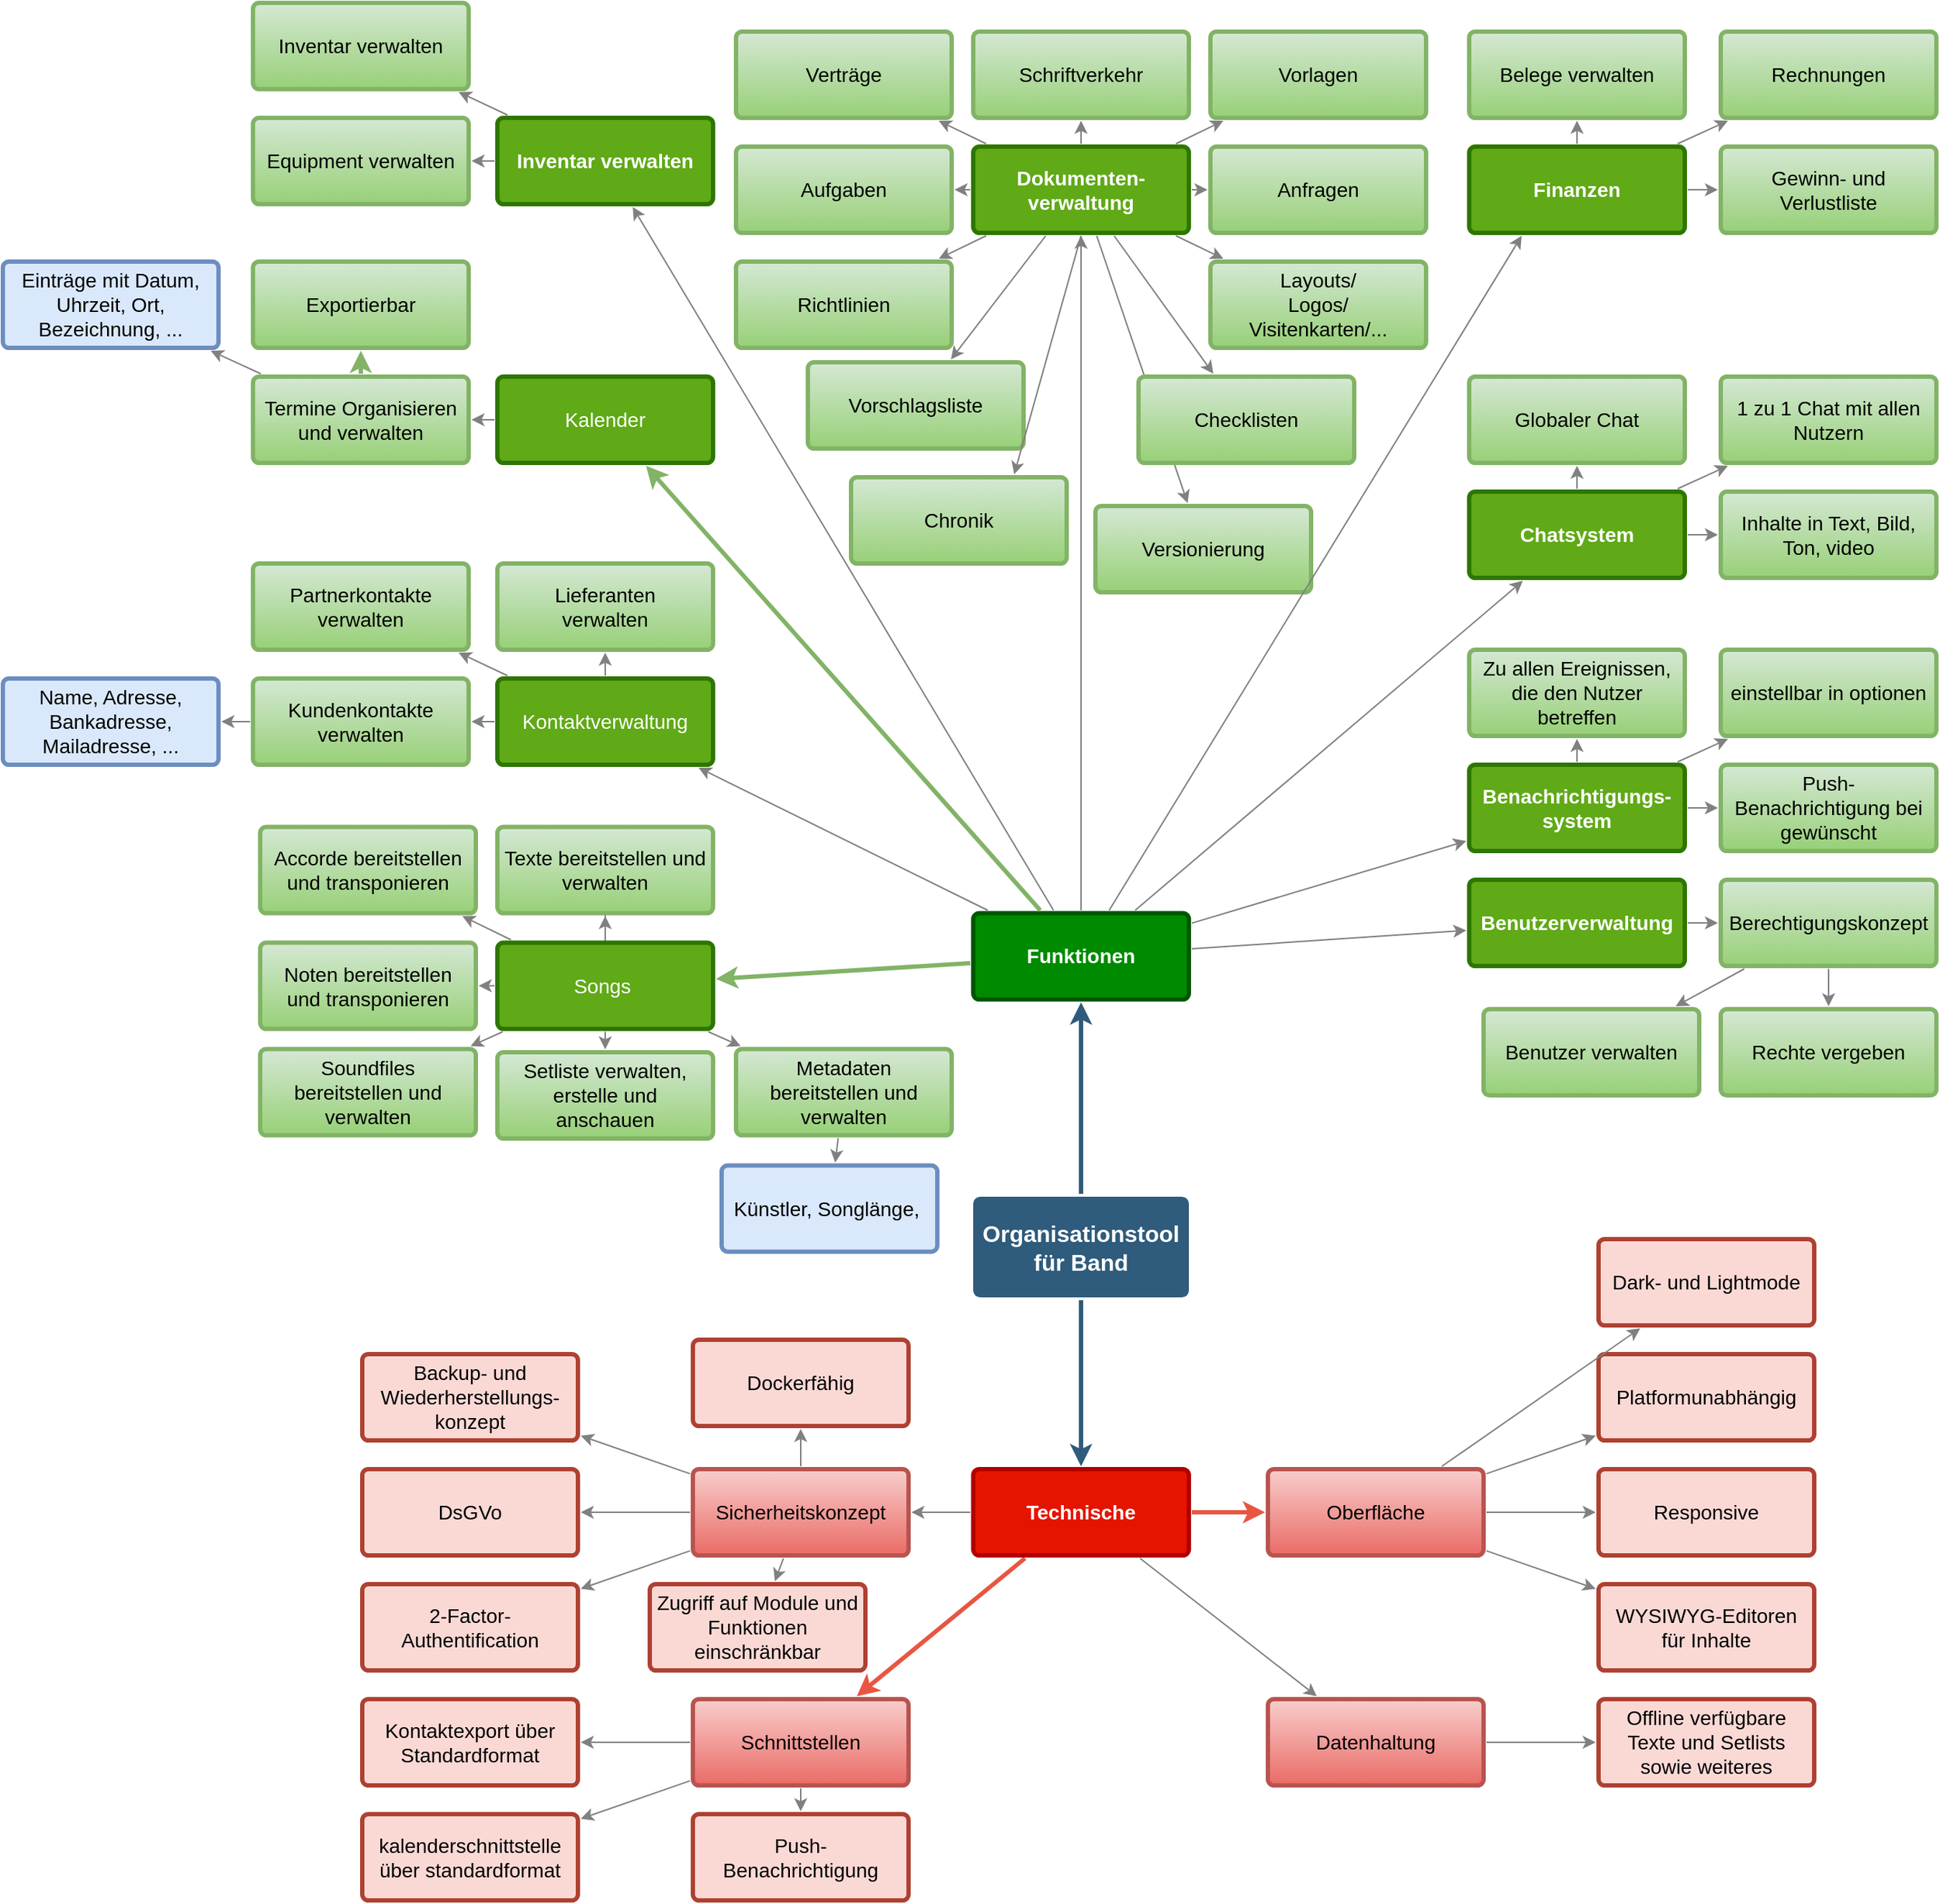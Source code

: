 <mxfile version="12.6.5" type="github">
  <diagram id="6a731a19-8d31-9384-78a2-239565b7b9f0" name="Page-1">
    <mxGraphModel dx="2899" dy="1749" grid="1" gridSize="10" guides="1" tooltips="1" connect="1" arrows="1" fold="1" page="1" pageScale="1" pageWidth="1169" pageHeight="827" background="#ffffff" math="0" shadow="0">
      <root>
        <mxCell id="0"/>
        <mxCell id="1" parent="0"/>
        <mxCell id="1745" value="" style="edgeStyle=none;rounded=0;jumpStyle=none;html=1;shadow=0;labelBackgroundColor=none;startArrow=none;startFill=0;endArrow=classic;endFill=1;jettySize=auto;orthogonalLoop=1;strokeColor=#2F5B7C;strokeWidth=3;fontFamily=Helvetica;fontSize=16;fontColor=#23445D;spacing=5;" parent="1" source="1749" target="1764" edge="1">
          <mxGeometry relative="1" as="geometry"/>
        </mxCell>
        <mxCell id="1748" value="" style="edgeStyle=none;rounded=0;jumpStyle=none;html=1;shadow=0;labelBackgroundColor=none;startArrow=none;startFill=0;endArrow=classic;endFill=1;jettySize=auto;orthogonalLoop=1;strokeColor=#2F5B7C;strokeWidth=3;fontFamily=Helvetica;fontSize=16;fontColor=#23445D;spacing=5;" parent="1" source="1749" target="1753" edge="1">
          <mxGeometry relative="1" as="geometry"/>
        </mxCell>
        <mxCell id="1749" value="Organisationstool für Band" style="rounded=1;whiteSpace=wrap;html=1;shadow=0;labelBackgroundColor=none;strokeColor=none;strokeWidth=3;fillColor=#2F5B7C;fontFamily=Helvetica;fontSize=16;fontColor=#FFFFFF;align=center;fontStyle=1;spacing=5;arcSize=7;perimeterSpacing=2;" parent="1" vertex="1">
          <mxGeometry x="-455" y="20.5" width="150" height="70" as="geometry"/>
        </mxCell>
        <mxCell id="1751" value="" style="edgeStyle=none;rounded=1;jumpStyle=none;html=1;shadow=0;labelBackgroundColor=none;startArrow=none;startFill=0;jettySize=auto;orthogonalLoop=1;strokeColor=#E85642;strokeWidth=3;fontFamily=Helvetica;fontSize=14;fontColor=#FFFFFF;spacing=5;fontStyle=1;fillColor=#b0e3e6;" parent="1" source="1753" target="1755" edge="1">
          <mxGeometry relative="1" as="geometry"/>
        </mxCell>
        <mxCell id="1752" value="" style="edgeStyle=none;rounded=1;jumpStyle=none;html=1;shadow=0;labelBackgroundColor=none;startArrow=none;startFill=0;jettySize=auto;orthogonalLoop=1;strokeColor=#E85642;strokeWidth=3;fontFamily=Helvetica;fontSize=14;fontColor=#FFFFFF;spacing=5;fontStyle=1;fillColor=#b0e3e6;" parent="1" source="1753" target="1754" edge="1">
          <mxGeometry relative="1" as="geometry"/>
        </mxCell>
        <mxCell id="g6IqDXz1Ok6miaDa0M3m-1898" value="" style="edgeStyle=none;rounded=0;orthogonalLoop=1;jettySize=auto;html=1;strokeColor=#808080;" parent="1" source="1753" target="g6IqDXz1Ok6miaDa0M3m-1885" edge="1">
          <mxGeometry relative="1" as="geometry"/>
        </mxCell>
        <mxCell id="1753" value="Technische" style="rounded=1;whiteSpace=wrap;html=1;shadow=0;labelBackgroundColor=none;strokeColor=#B20000;strokeWidth=3;fillColor=#e51400;fontFamily=Helvetica;fontSize=14;fontColor=#ffffff;align=center;spacing=5;fontStyle=1;arcSize=7;perimeterSpacing=2;" parent="1" vertex="1">
          <mxGeometry x="-455" y="210" width="150" height="60" as="geometry"/>
        </mxCell>
        <mxCell id="g6IqDXz1Ok6miaDa0M3m-1918" value="" style="edgeStyle=none;rounded=0;orthogonalLoop=1;jettySize=auto;html=1;strokeColor=#808080;" parent="1" source="1754" target="g6IqDXz1Ok6miaDa0M3m-1917" edge="1">
          <mxGeometry relative="1" as="geometry"/>
        </mxCell>
        <mxCell id="1754" value="Oberfläche" style="rounded=1;whiteSpace=wrap;html=1;shadow=0;labelBackgroundColor=none;strokeColor=#b85450;strokeWidth=3;fillColor=#f8cecc;fontFamily=Helvetica;fontSize=14;align=center;spacing=5;fontStyle=0;arcSize=7;perimeterSpacing=2;gradientColor=#ea6b66;" parent="1" vertex="1">
          <mxGeometry x="-250" y="210" width="150" height="60" as="geometry"/>
        </mxCell>
        <mxCell id="g6IqDXz1Ok6miaDa0M3m-1917" value="Responsive" style="rounded=1;whiteSpace=wrap;html=1;shadow=0;labelBackgroundColor=none;strokeColor=#ae4132;strokeWidth=3;fillColor=#fad9d5;fontFamily=Helvetica;fontSize=14;align=center;spacing=5;fontStyle=0;arcSize=7;perimeterSpacing=2;" parent="1" vertex="1">
          <mxGeometry x="-20" y="210" width="150" height="60" as="geometry"/>
        </mxCell>
        <mxCell id="g6IqDXz1Ok6miaDa0M3m-1908" value="" style="edgeStyle=none;rounded=0;orthogonalLoop=1;jettySize=auto;html=1;strokeColor=#808080;" parent="1" source="1755" target="g6IqDXz1Ok6miaDa0M3m-1907" edge="1">
          <mxGeometry relative="1" as="geometry"/>
        </mxCell>
        <mxCell id="g6IqDXz1Ok6miaDa0M3m-1910" value="" style="edgeStyle=none;rounded=0;orthogonalLoop=1;jettySize=auto;html=1;strokeColor=#808080;" parent="1" source="1755" target="g6IqDXz1Ok6miaDa0M3m-1909" edge="1">
          <mxGeometry relative="1" as="geometry"/>
        </mxCell>
        <mxCell id="1755" value="Schnittstellen" style="rounded=1;whiteSpace=wrap;html=1;shadow=0;labelBackgroundColor=none;strokeColor=#b85450;strokeWidth=3;fillColor=#f8cecc;fontFamily=Helvetica;fontSize=14;align=center;spacing=5;fontStyle=0;arcSize=7;perimeterSpacing=2;gradientColor=#ea6b66;" parent="1" vertex="1">
          <mxGeometry x="-650" y="370" width="150" height="60" as="geometry"/>
        </mxCell>
        <mxCell id="g6IqDXz1Ok6miaDa0M3m-1909" value="kalenderschnittstelle über standardformat" style="rounded=1;whiteSpace=wrap;html=1;shadow=0;labelBackgroundColor=none;strokeColor=#ae4132;strokeWidth=3;fillColor=#fad9d5;fontFamily=Helvetica;fontSize=14;align=center;spacing=5;fontStyle=0;arcSize=7;perimeterSpacing=2;" parent="1" vertex="1">
          <mxGeometry x="-880" y="450" width="150" height="60" as="geometry"/>
        </mxCell>
        <mxCell id="g6IqDXz1Ok6miaDa0M3m-1907" value="Kontaktexport über Standardformat" style="rounded=1;whiteSpace=wrap;html=1;shadow=0;labelBackgroundColor=none;strokeColor=#ae4132;strokeWidth=3;fillColor=#fad9d5;fontFamily=Helvetica;fontSize=14;align=center;spacing=5;fontStyle=0;arcSize=7;perimeterSpacing=2;" parent="1" vertex="1">
          <mxGeometry x="-880" y="370" width="150" height="60" as="geometry"/>
        </mxCell>
        <mxCell id="g6IqDXz1Ok6miaDa0M3m-1809" value="" style="edgeStyle=none;rounded=0;orthogonalLoop=1;jettySize=auto;html=1;strokeColor=#808080;" parent="1" source="1764" target="g6IqDXz1Ok6miaDa0M3m-1808" edge="1">
          <mxGeometry relative="1" as="geometry"/>
        </mxCell>
        <mxCell id="g6IqDXz1Ok6miaDa0M3m-1815" value="" style="edgeStyle=none;rounded=0;orthogonalLoop=1;jettySize=auto;html=1;strokeColor=#808080;" parent="1" source="1764" target="g6IqDXz1Ok6miaDa0M3m-1814" edge="1">
          <mxGeometry relative="1" as="geometry"/>
        </mxCell>
        <mxCell id="1764" value="Funktionen" style="rounded=1;whiteSpace=wrap;html=1;shadow=0;labelBackgroundColor=none;strokeColor=#005700;strokeWidth=3;fillColor=#008a00;fontFamily=Helvetica;fontSize=14;align=center;spacing=5;fontStyle=1;arcSize=7;perimeterSpacing=2;fontColor=#ffffff;" parent="1" vertex="1">
          <mxGeometry x="-455" y="-176.75" width="150" height="60" as="geometry"/>
        </mxCell>
        <mxCell id="g6IqDXz1Ok6miaDa0M3m-1814" value="Dokumenten-verwaltung" style="rounded=1;whiteSpace=wrap;html=1;shadow=0;labelBackgroundColor=none;strokeColor=#2D7600;strokeWidth=3;fillColor=#60a917;fontFamily=Helvetica;fontSize=14;align=center;spacing=5;fontStyle=1;arcSize=7;perimeterSpacing=2;fontColor=#ffffff;" parent="1" vertex="1">
          <mxGeometry x="-455" y="-710" width="150" height="60" as="geometry"/>
        </mxCell>
        <mxCell id="g6IqDXz1Ok6miaDa0M3m-1811" value="" style="edgeStyle=none;rounded=0;orthogonalLoop=1;jettySize=auto;html=1;strokeColor=#808080;" parent="1" source="g6IqDXz1Ok6miaDa0M3m-1808" target="g6IqDXz1Ok6miaDa0M3m-1810" edge="1">
          <mxGeometry relative="1" as="geometry"/>
        </mxCell>
        <mxCell id="g6IqDXz1Ok6miaDa0M3m-1813" value="" style="edgeStyle=none;rounded=0;orthogonalLoop=1;jettySize=auto;html=1;strokeColor=#808080;" parent="1" source="g6IqDXz1Ok6miaDa0M3m-1808" target="g6IqDXz1Ok6miaDa0M3m-1812" edge="1">
          <mxGeometry relative="1" as="geometry"/>
        </mxCell>
        <mxCell id="g6IqDXz1Ok6miaDa0M3m-1808" value="Inventar verwalten" style="rounded=1;whiteSpace=wrap;html=1;shadow=0;labelBackgroundColor=none;strokeColor=#2D7600;strokeWidth=3;fillColor=#60a917;fontFamily=Helvetica;fontSize=14;align=center;spacing=5;fontStyle=1;arcSize=7;perimeterSpacing=2;fontColor=#ffffff;" parent="1" vertex="1">
          <mxGeometry x="-786" y="-730" width="150" height="60" as="geometry"/>
        </mxCell>
        <mxCell id="g6IqDXz1Ok6miaDa0M3m-1812" value="Inventar verwalten" style="rounded=1;whiteSpace=wrap;html=1;shadow=0;labelBackgroundColor=none;strokeColor=#82b366;strokeWidth=3;fillColor=#d5e8d4;fontFamily=Helvetica;fontSize=14;align=center;spacing=5;fontStyle=0;arcSize=7;perimeterSpacing=2;gradientColor=#97d077;" parent="1" vertex="1">
          <mxGeometry x="-956" y="-810" width="150" height="60" as="geometry"/>
        </mxCell>
        <mxCell id="g6IqDXz1Ok6miaDa0M3m-1810" value="Equipment verwalten" style="rounded=1;whiteSpace=wrap;html=1;shadow=0;labelBackgroundColor=none;strokeColor=#82b366;strokeWidth=3;fillColor=#d5e8d4;fontFamily=Helvetica;fontSize=14;align=center;spacing=5;fontStyle=0;arcSize=7;perimeterSpacing=2;gradientColor=#97d077;" parent="1" vertex="1">
          <mxGeometry x="-956" y="-730" width="150" height="60" as="geometry"/>
        </mxCell>
        <mxCell id="g6IqDXz1Ok6miaDa0M3m-1883" value="" style="edgeStyle=none;rounded=0;orthogonalLoop=1;jettySize=auto;html=1;strokeColor=#808080;" parent="1" source="g6IqDXz1Ok6miaDa0M3m-1794" target="g6IqDXz1Ok6miaDa0M3m-1882" edge="1">
          <mxGeometry relative="1" as="geometry"/>
        </mxCell>
        <mxCell id="1765" value="Exportierbar" style="rounded=1;whiteSpace=wrap;html=1;shadow=0;labelBackgroundColor=none;strokeColor=#82b366;strokeWidth=3;fillColor=#d5e8d4;fontFamily=Helvetica;fontSize=14;align=center;spacing=5;arcSize=7;perimeterSpacing=2;gradientColor=#97d077;" parent="1" vertex="1">
          <mxGeometry x="-956" y="-630" width="150" height="60" as="geometry"/>
        </mxCell>
        <mxCell id="g6IqDXz1Ok6miaDa0M3m-1882" value="Einträge mit Datum, Uhrzeit, Ort, Bezeichnung, ..." style="rounded=1;whiteSpace=wrap;html=1;shadow=0;labelBackgroundColor=none;strokeColor=#6c8ebf;strokeWidth=3;fillColor=#dae8fc;fontFamily=Helvetica;fontSize=14;align=center;spacing=5;arcSize=7;perimeterSpacing=2;" parent="1" vertex="1">
          <mxGeometry x="-1130" y="-630" width="150" height="60" as="geometry"/>
        </mxCell>
        <mxCell id="1766" value="" style="edgeStyle=none;rounded=0;jumpStyle=none;html=1;shadow=0;labelBackgroundColor=none;startArrow=none;startFill=0;endArrow=classic;endFill=1;jettySize=auto;orthogonalLoop=1;strokeColor=#82b366;strokeWidth=3;fontFamily=Helvetica;fontSize=14;fontColor=#FFFFFF;spacing=5;gradientColor=#97d077;fillColor=#d5e8d4;" parent="1" source="g6IqDXz1Ok6miaDa0M3m-1794" target="1765" edge="1">
          <mxGeometry relative="1" as="geometry">
            <mxPoint x="-840" y="-500" as="sourcePoint"/>
          </mxGeometry>
        </mxCell>
        <mxCell id="g6IqDXz1Ok6miaDa0M3m-1795" value="" style="edgeStyle=none;rounded=0;orthogonalLoop=1;jettySize=auto;html=1;strokeColor=#808080;" parent="1" source="1767" target="g6IqDXz1Ok6miaDa0M3m-1794" edge="1">
          <mxGeometry relative="1" as="geometry"/>
        </mxCell>
        <mxCell id="g6IqDXz1Ok6miaDa0M3m-1799" value="" style="edgeStyle=none;rounded=0;orthogonalLoop=1;jettySize=auto;html=1;strokeColor=#808080;" parent="1" source="1764" target="g6IqDXz1Ok6miaDa0M3m-1798" edge="1">
          <mxGeometry relative="1" as="geometry"/>
        </mxCell>
        <mxCell id="1767" value="Kalender" style="rounded=1;whiteSpace=wrap;html=1;shadow=0;labelBackgroundColor=none;strokeColor=#2D7600;strokeWidth=3;fillColor=#60a917;fontFamily=Helvetica;fontSize=14;align=center;spacing=5;arcSize=7;perimeterSpacing=2;glass=0;comic=0;fontColor=#ffffff;" parent="1" vertex="1">
          <mxGeometry x="-786" y="-550" width="150" height="60" as="geometry"/>
        </mxCell>
        <mxCell id="g6IqDXz1Ok6miaDa0M3m-1801" value="" style="edgeStyle=none;rounded=0;orthogonalLoop=1;jettySize=auto;html=1;strokeColor=#808080;" parent="1" source="g6IqDXz1Ok6miaDa0M3m-1798" target="g6IqDXz1Ok6miaDa0M3m-1800" edge="1">
          <mxGeometry relative="1" as="geometry"/>
        </mxCell>
        <mxCell id="g6IqDXz1Ok6miaDa0M3m-1798" value="Kontaktverwaltung" style="rounded=1;whiteSpace=wrap;html=1;shadow=0;labelBackgroundColor=none;strokeColor=#2D7600;strokeWidth=3;fillColor=#60a917;fontFamily=Helvetica;fontSize=14;align=center;spacing=5;arcSize=7;perimeterSpacing=2;glass=0;comic=0;fontColor=#ffffff;" parent="1" vertex="1">
          <mxGeometry x="-786" y="-340" width="150" height="60" as="geometry"/>
        </mxCell>
        <mxCell id="g6IqDXz1Ok6miaDa0M3m-1803" value="" style="edgeStyle=none;rounded=0;orthogonalLoop=1;jettySize=auto;html=1;strokeColor=#808080;" parent="1" source="g6IqDXz1Ok6miaDa0M3m-1798" target="g6IqDXz1Ok6miaDa0M3m-1802" edge="1">
          <mxGeometry relative="1" as="geometry"/>
        </mxCell>
        <mxCell id="g6IqDXz1Ok6miaDa0M3m-1800" value="Lieferanten&lt;br&gt;verwalten" style="rounded=1;whiteSpace=wrap;html=1;shadow=0;labelBackgroundColor=none;strokeColor=#82b366;strokeWidth=3;fillColor=#d5e8d4;fontFamily=Helvetica;fontSize=14;align=center;spacing=5;arcSize=7;perimeterSpacing=2;glass=0;comic=0;gradientColor=#97d077;" parent="1" vertex="1">
          <mxGeometry x="-786" y="-420" width="150" height="60" as="geometry"/>
        </mxCell>
        <mxCell id="g6IqDXz1Ok6miaDa0M3m-1807" value="" style="edgeStyle=none;rounded=0;orthogonalLoop=1;jettySize=auto;html=1;strokeColor=#808080;exitX=0;exitY=0.5;exitDx=0;exitDy=0;" parent="1" source="g6IqDXz1Ok6miaDa0M3m-1798" target="g6IqDXz1Ok6miaDa0M3m-1806" edge="1">
          <mxGeometry relative="1" as="geometry"/>
        </mxCell>
        <mxCell id="g6IqDXz1Ok6miaDa0M3m-1802" value="Partnerkontakte verwalten" style="rounded=1;whiteSpace=wrap;html=1;shadow=0;labelBackgroundColor=none;strokeColor=#82b366;strokeWidth=3;fillColor=#d5e8d4;fontFamily=Helvetica;fontSize=14;align=center;spacing=5;arcSize=7;perimeterSpacing=2;glass=0;comic=0;gradientColor=#97d077;" parent="1" vertex="1">
          <mxGeometry x="-956" y="-420" width="150" height="60" as="geometry"/>
        </mxCell>
        <mxCell id="g6IqDXz1Ok6miaDa0M3m-1880" value="" style="edgeStyle=none;rounded=0;orthogonalLoop=1;jettySize=auto;html=1;strokeColor=#808080;" parent="1" source="g6IqDXz1Ok6miaDa0M3m-1806" target="g6IqDXz1Ok6miaDa0M3m-1879" edge="1">
          <mxGeometry relative="1" as="geometry"/>
        </mxCell>
        <mxCell id="g6IqDXz1Ok6miaDa0M3m-1806" value="Kundenkontakte verwalten" style="rounded=1;whiteSpace=wrap;html=1;shadow=0;labelBackgroundColor=none;strokeColor=#82b366;strokeWidth=3;fillColor=#d5e8d4;fontFamily=Helvetica;fontSize=14;align=center;spacing=5;arcSize=7;perimeterSpacing=2;glass=0;comic=0;gradientColor=#97d077;" parent="1" vertex="1">
          <mxGeometry x="-956" y="-340" width="150" height="60" as="geometry"/>
        </mxCell>
        <mxCell id="g6IqDXz1Ok6miaDa0M3m-1879" value="Name, Adresse, Bankadresse, Mailadresse, ..." style="rounded=1;whiteSpace=wrap;html=1;shadow=0;labelBackgroundColor=none;strokeColor=#6c8ebf;strokeWidth=3;fillColor=#dae8fc;fontFamily=Helvetica;fontSize=14;align=center;spacing=5;arcSize=7;perimeterSpacing=2;glass=0;comic=0;" parent="1" vertex="1">
          <mxGeometry x="-1130" y="-340" width="150" height="60" as="geometry"/>
        </mxCell>
        <mxCell id="g6IqDXz1Ok6miaDa0M3m-1794" value="Termine Organisieren und verwalten" style="rounded=1;whiteSpace=wrap;html=1;shadow=0;labelBackgroundColor=none;strokeColor=#82b366;strokeWidth=3;fillColor=#d5e8d4;fontFamily=Helvetica;fontSize=14;align=center;spacing=5;arcSize=7;perimeterSpacing=2;glass=0;comic=0;gradientColor=#97d077;" parent="1" vertex="1">
          <mxGeometry x="-956" y="-550" width="150" height="60" as="geometry"/>
        </mxCell>
        <mxCell id="1768" value="" style="edgeStyle=none;rounded=0;jumpStyle=none;html=1;shadow=0;labelBackgroundColor=none;startArrow=none;startFill=0;endArrow=classic;endFill=1;jettySize=auto;orthogonalLoop=1;strokeColor=#82b366;strokeWidth=3;fontFamily=Helvetica;fontSize=14;fontColor=#FFFFFF;spacing=5;gradientColor=#97d077;fillColor=#d5e8d4;" parent="1" source="1764" target="1767" edge="1">
          <mxGeometry relative="1" as="geometry"/>
        </mxCell>
        <mxCell id="g6IqDXz1Ok6miaDa0M3m-1782" value="" style="edgeStyle=orthogonalEdgeStyle;rounded=0;orthogonalLoop=1;jettySize=auto;html=1;strokeColor=#808080;" parent="1" source="1769" target="g6IqDXz1Ok6miaDa0M3m-1781" edge="1">
          <mxGeometry relative="1" as="geometry"/>
        </mxCell>
        <mxCell id="g6IqDXz1Ok6miaDa0M3m-1784" value="" style="rounded=0;orthogonalLoop=1;jettySize=auto;html=1;strokeColor=#808080;" parent="1" source="1769" target="g6IqDXz1Ok6miaDa0M3m-1783" edge="1">
          <mxGeometry relative="1" as="geometry"/>
        </mxCell>
        <mxCell id="g6IqDXz1Ok6miaDa0M3m-1786" value="" style="edgeStyle=none;rounded=0;orthogonalLoop=1;jettySize=auto;html=1;strokeColor=#808080;" parent="1" source="1769" target="g6IqDXz1Ok6miaDa0M3m-1785" edge="1">
          <mxGeometry relative="1" as="geometry"/>
        </mxCell>
        <mxCell id="g6IqDXz1Ok6miaDa0M3m-1788" value="" style="edgeStyle=none;rounded=0;orthogonalLoop=1;jettySize=auto;html=1;strokeColor=#808080;" parent="1" source="1769" target="g6IqDXz1Ok6miaDa0M3m-1787" edge="1">
          <mxGeometry relative="1" as="geometry"/>
        </mxCell>
        <mxCell id="g6IqDXz1Ok6miaDa0M3m-1790" value="" style="edgeStyle=none;rounded=0;orthogonalLoop=1;jettySize=auto;html=1;strokeColor=#808080;" parent="1" source="1769" target="g6IqDXz1Ok6miaDa0M3m-1789" edge="1">
          <mxGeometry relative="1" as="geometry"/>
        </mxCell>
        <mxCell id="g6IqDXz1Ok6miaDa0M3m-1797" value="" style="edgeStyle=none;rounded=0;orthogonalLoop=1;jettySize=auto;html=1;strokeColor=#808080;" parent="1" source="1769" target="g6IqDXz1Ok6miaDa0M3m-1796" edge="1">
          <mxGeometry relative="1" as="geometry"/>
        </mxCell>
        <mxCell id="1769" value="Songs&amp;nbsp;" style="rounded=1;whiteSpace=wrap;html=1;shadow=0;labelBackgroundColor=none;strokeColor=#2D7600;strokeWidth=3;fillColor=#60a917;fontFamily=Helvetica;fontSize=14;align=center;spacing=5;arcSize=7;perimeterSpacing=2;fontColor=#ffffff;" parent="1" vertex="1">
          <mxGeometry x="-786" y="-156.25" width="150" height="60" as="geometry"/>
        </mxCell>
        <mxCell id="g6IqDXz1Ok6miaDa0M3m-1796" value="Setliste verwalten, erstelle und anschauen" style="rounded=1;whiteSpace=wrap;html=1;shadow=0;labelBackgroundColor=none;strokeColor=#82b366;strokeWidth=3;fillColor=#d5e8d4;fontFamily=Helvetica;fontSize=14;align=center;spacing=5;arcSize=7;perimeterSpacing=2;gradientColor=#97d077;" parent="1" vertex="1">
          <mxGeometry x="-786" y="-80" width="150" height="60" as="geometry"/>
        </mxCell>
        <mxCell id="g6IqDXz1Ok6miaDa0M3m-1878" value="" style="edgeStyle=none;rounded=0;orthogonalLoop=1;jettySize=auto;html=1;strokeColor=#808080;" parent="1" source="g6IqDXz1Ok6miaDa0M3m-1789" target="g6IqDXz1Ok6miaDa0M3m-1877" edge="1">
          <mxGeometry relative="1" as="geometry"/>
        </mxCell>
        <mxCell id="g6IqDXz1Ok6miaDa0M3m-1789" value="Metadaten bereitstellen und verwalten" style="rounded=1;whiteSpace=wrap;html=1;shadow=0;labelBackgroundColor=none;strokeColor=#82b366;strokeWidth=3;fillColor=#d5e8d4;fontFamily=Helvetica;fontSize=14;align=center;spacing=5;arcSize=7;perimeterSpacing=2;gradientColor=#97d077;" parent="1" vertex="1">
          <mxGeometry x="-620" y="-82.25" width="150" height="60" as="geometry"/>
        </mxCell>
        <mxCell id="g6IqDXz1Ok6miaDa0M3m-1877" value="Künstler, Songlänge,&amp;nbsp;" style="rounded=1;whiteSpace=wrap;html=1;shadow=0;labelBackgroundColor=none;strokeColor=#6c8ebf;strokeWidth=3;fillColor=#dae8fc;fontFamily=Helvetica;fontSize=14;align=center;spacing=5;arcSize=7;perimeterSpacing=2;" parent="1" vertex="1">
          <mxGeometry x="-630" y="-1.29" width="150" height="60" as="geometry"/>
        </mxCell>
        <mxCell id="g6IqDXz1Ok6miaDa0M3m-1787" value="Soundfiles&lt;br&gt;bereitstellen und verwalten" style="rounded=1;whiteSpace=wrap;html=1;shadow=0;labelBackgroundColor=none;strokeColor=#82b366;strokeWidth=3;fillColor=#d5e8d4;fontFamily=Helvetica;fontSize=14;align=center;spacing=5;arcSize=7;perimeterSpacing=2;gradientColor=#97d077;" parent="1" vertex="1">
          <mxGeometry x="-951" y="-82.25" width="150" height="60" as="geometry"/>
        </mxCell>
        <mxCell id="g6IqDXz1Ok6miaDa0M3m-1785" value="Noten bereitstellen und transponieren" style="rounded=1;whiteSpace=wrap;html=1;shadow=0;labelBackgroundColor=none;strokeColor=#82b366;strokeWidth=3;fillColor=#d5e8d4;fontFamily=Helvetica;fontSize=14;align=center;spacing=5;arcSize=7;perimeterSpacing=2;gradientColor=#97d077;" parent="1" vertex="1">
          <mxGeometry x="-951" y="-156.25" width="150" height="60" as="geometry"/>
        </mxCell>
        <mxCell id="g6IqDXz1Ok6miaDa0M3m-1783" value="Accorde bereitstellen und transponieren" style="rounded=1;whiteSpace=wrap;html=1;shadow=0;labelBackgroundColor=none;strokeColor=#82b366;strokeWidth=3;fillColor=#d5e8d4;fontFamily=Helvetica;fontSize=14;align=center;spacing=5;arcSize=7;perimeterSpacing=2;gradientColor=#97d077;" parent="1" vertex="1">
          <mxGeometry x="-951" y="-236.75" width="150" height="60" as="geometry"/>
        </mxCell>
        <mxCell id="g6IqDXz1Ok6miaDa0M3m-1781" value="Texte bereitstellen und verwalten" style="rounded=1;whiteSpace=wrap;html=1;shadow=0;labelBackgroundColor=none;strokeColor=#82b366;strokeWidth=3;fillColor=#d5e8d4;fontFamily=Helvetica;fontSize=14;align=center;spacing=5;arcSize=7;perimeterSpacing=2;gradientColor=#97d077;" parent="1" vertex="1">
          <mxGeometry x="-786" y="-236.75" width="150" height="60" as="geometry"/>
        </mxCell>
        <mxCell id="1770" value="" style="edgeStyle=none;rounded=0;jumpStyle=none;html=1;shadow=0;labelBackgroundColor=none;startArrow=none;startFill=0;endArrow=classic;endFill=1;jettySize=auto;orthogonalLoop=1;strokeColor=#82b366;strokeWidth=3;fontFamily=Helvetica;fontSize=14;fontColor=#FFFFFF;spacing=5;gradientColor=#97d077;fillColor=#d5e8d4;" parent="1" source="1764" target="1769" edge="1">
          <mxGeometry relative="1" as="geometry">
            <mxPoint x="-488" y="-66.783" as="sourcePoint"/>
          </mxGeometry>
        </mxCell>
        <mxCell id="g6IqDXz1Ok6miaDa0M3m-1817" value="" style="edgeStyle=none;rounded=0;orthogonalLoop=1;jettySize=auto;html=1;strokeColor=#808080;" parent="1" source="g6IqDXz1Ok6miaDa0M3m-1814" target="g6IqDXz1Ok6miaDa0M3m-1816" edge="1">
          <mxGeometry relative="1" as="geometry">
            <mxPoint x="-270" y="-570" as="sourcePoint"/>
          </mxGeometry>
        </mxCell>
        <mxCell id="g6IqDXz1Ok6miaDa0M3m-1816" value="Richtlinien" style="rounded=1;whiteSpace=wrap;html=1;shadow=0;labelBackgroundColor=none;strokeColor=#82b366;strokeWidth=3;fillColor=#d5e8d4;fontFamily=Helvetica;fontSize=14;align=center;spacing=5;arcSize=7;perimeterSpacing=2;glass=0;comic=0;gradientColor=#97d077;" parent="1" vertex="1">
          <mxGeometry x="-620" y="-630" width="150" height="60" as="geometry"/>
        </mxCell>
        <mxCell id="g6IqDXz1Ok6miaDa0M3m-1818" value="Aufgaben" style="rounded=1;whiteSpace=wrap;html=1;shadow=0;labelBackgroundColor=none;strokeColor=#82b366;strokeWidth=3;fillColor=#d5e8d4;fontFamily=Helvetica;fontSize=14;align=center;spacing=5;arcSize=7;perimeterSpacing=2;glass=0;comic=0;gradientColor=#97d077;" parent="1" vertex="1">
          <mxGeometry x="-620" y="-710" width="150" height="60" as="geometry"/>
        </mxCell>
        <mxCell id="g6IqDXz1Ok6miaDa0M3m-1821" value="Verträge" style="rounded=1;whiteSpace=wrap;html=1;shadow=0;labelBackgroundColor=none;strokeColor=#82b366;strokeWidth=3;fillColor=#d5e8d4;fontFamily=Helvetica;fontSize=14;align=center;spacing=5;arcSize=7;perimeterSpacing=2;glass=0;comic=0;gradientColor=#97d077;" parent="1" vertex="1">
          <mxGeometry x="-620" y="-790" width="150" height="60" as="geometry"/>
        </mxCell>
        <mxCell id="g6IqDXz1Ok6miaDa0M3m-1822" value="Schriftverkehr" style="rounded=1;whiteSpace=wrap;html=1;shadow=0;labelBackgroundColor=none;strokeColor=#82b366;strokeWidth=3;fillColor=#d5e8d4;fontFamily=Helvetica;fontSize=14;align=center;spacing=5;arcSize=7;perimeterSpacing=2;glass=0;comic=0;gradientColor=#97d077;" parent="1" vertex="1">
          <mxGeometry x="-455" y="-790" width="150" height="60" as="geometry"/>
        </mxCell>
        <mxCell id="g6IqDXz1Ok6miaDa0M3m-1823" value="Vorlagen" style="rounded=1;whiteSpace=wrap;html=1;shadow=0;labelBackgroundColor=none;strokeColor=#82b366;strokeWidth=3;fillColor=#d5e8d4;fontFamily=Helvetica;fontSize=14;align=center;spacing=5;arcSize=7;perimeterSpacing=2;glass=0;comic=0;gradientColor=#97d077;" parent="1" vertex="1">
          <mxGeometry x="-290" y="-790" width="150" height="60" as="geometry"/>
        </mxCell>
        <mxCell id="g6IqDXz1Ok6miaDa0M3m-1824" value="Anfragen" style="rounded=1;whiteSpace=wrap;html=1;shadow=0;labelBackgroundColor=none;strokeColor=#82b366;strokeWidth=3;fillColor=#d5e8d4;fontFamily=Helvetica;fontSize=14;align=center;spacing=5;arcSize=7;perimeterSpacing=2;glass=0;comic=0;gradientColor=#97d077;" parent="1" vertex="1">
          <mxGeometry x="-290" y="-710" width="150" height="60" as="geometry"/>
        </mxCell>
        <mxCell id="g6IqDXz1Ok6miaDa0M3m-1825" value="Layouts/&lt;br&gt;Logos/&lt;br&gt;Visitenkarten/..." style="rounded=1;whiteSpace=wrap;html=1;shadow=0;labelBackgroundColor=none;strokeColor=#82b366;strokeWidth=3;fillColor=#d5e8d4;fontFamily=Helvetica;fontSize=14;align=center;spacing=5;arcSize=7;perimeterSpacing=2;glass=0;comic=0;gradientColor=#97d077;" parent="1" vertex="1">
          <mxGeometry x="-290" y="-630" width="150" height="60" as="geometry"/>
        </mxCell>
        <mxCell id="g6IqDXz1Ok6miaDa0M3m-1826" value="" style="edgeStyle=none;rounded=0;orthogonalLoop=1;jettySize=auto;html=1;strokeColor=#808080;" parent="1" source="g6IqDXz1Ok6miaDa0M3m-1814" target="g6IqDXz1Ok6miaDa0M3m-1825" edge="1">
          <mxGeometry relative="1" as="geometry">
            <mxPoint x="-436" y="-638" as="sourcePoint"/>
            <mxPoint x="-469" y="-622" as="targetPoint"/>
          </mxGeometry>
        </mxCell>
        <mxCell id="g6IqDXz1Ok6miaDa0M3m-1827" value="" style="edgeStyle=none;rounded=0;orthogonalLoop=1;jettySize=auto;html=1;strokeColor=#808080;" parent="1" source="g6IqDXz1Ok6miaDa0M3m-1814" target="g6IqDXz1Ok6miaDa0M3m-1818" edge="1">
          <mxGeometry relative="1" as="geometry">
            <mxPoint x="-426" y="-628" as="sourcePoint"/>
            <mxPoint x="-459" y="-612" as="targetPoint"/>
          </mxGeometry>
        </mxCell>
        <mxCell id="g6IqDXz1Ok6miaDa0M3m-1828" value="" style="edgeStyle=none;rounded=0;orthogonalLoop=1;jettySize=auto;html=1;strokeColor=#808080;" parent="1" source="g6IqDXz1Ok6miaDa0M3m-1814" target="g6IqDXz1Ok6miaDa0M3m-1824" edge="1">
          <mxGeometry relative="1" as="geometry">
            <mxPoint x="-410" y="-590" as="sourcePoint"/>
            <mxPoint x="-449" y="-602" as="targetPoint"/>
          </mxGeometry>
        </mxCell>
        <mxCell id="g6IqDXz1Ok6miaDa0M3m-1829" value="" style="edgeStyle=none;rounded=0;orthogonalLoop=1;jettySize=auto;html=1;strokeColor=#808080;" parent="1" source="g6IqDXz1Ok6miaDa0M3m-1814" target="g6IqDXz1Ok6miaDa0M3m-1821" edge="1">
          <mxGeometry relative="1" as="geometry">
            <mxPoint x="-406" y="-608" as="sourcePoint"/>
            <mxPoint x="-439" y="-592" as="targetPoint"/>
          </mxGeometry>
        </mxCell>
        <mxCell id="g6IqDXz1Ok6miaDa0M3m-1830" value="" style="edgeStyle=none;rounded=0;orthogonalLoop=1;jettySize=auto;html=1;strokeColor=#808080;" parent="1" source="g6IqDXz1Ok6miaDa0M3m-1814" target="g6IqDXz1Ok6miaDa0M3m-1822" edge="1">
          <mxGeometry relative="1" as="geometry">
            <mxPoint x="-396" y="-598" as="sourcePoint"/>
            <mxPoint x="-429" y="-582" as="targetPoint"/>
          </mxGeometry>
        </mxCell>
        <mxCell id="g6IqDXz1Ok6miaDa0M3m-1831" value="" style="edgeStyle=none;rounded=0;orthogonalLoop=1;jettySize=auto;html=1;strokeColor=#808080;" parent="1" source="g6IqDXz1Ok6miaDa0M3m-1814" target="g6IqDXz1Ok6miaDa0M3m-1823" edge="1">
          <mxGeometry relative="1" as="geometry">
            <mxPoint x="-386" y="-588" as="sourcePoint"/>
            <mxPoint x="-419" y="-572" as="targetPoint"/>
          </mxGeometry>
        </mxCell>
        <mxCell id="g6IqDXz1Ok6miaDa0M3m-1915" value="" style="edgeStyle=none;rounded=0;orthogonalLoop=1;jettySize=auto;html=1;strokeColor=#808080;" parent="1" source="g6IqDXz1Ok6miaDa0M3m-1814" target="g6IqDXz1Ok6miaDa0M3m-1914" edge="1">
          <mxGeometry relative="1" as="geometry"/>
        </mxCell>
        <mxCell id="g6IqDXz1Ok6miaDa0M3m-1832" value="Checklisten" style="rounded=1;whiteSpace=wrap;html=1;shadow=0;labelBackgroundColor=none;strokeColor=#82b366;strokeWidth=3;fillColor=#d5e8d4;fontFamily=Helvetica;fontSize=14;align=center;spacing=5;arcSize=7;perimeterSpacing=2;glass=0;comic=0;gradientColor=#97d077;" parent="1" vertex="1">
          <mxGeometry x="-340" y="-550" width="150" height="60" as="geometry"/>
        </mxCell>
        <mxCell id="g6IqDXz1Ok6miaDa0M3m-1914" value="Versionierung" style="rounded=1;whiteSpace=wrap;html=1;shadow=0;labelBackgroundColor=none;strokeColor=#82b366;strokeWidth=3;fillColor=#d5e8d4;fontFamily=Helvetica;fontSize=14;align=center;spacing=5;arcSize=7;perimeterSpacing=2;glass=0;comic=0;gradientColor=#97d077;" parent="1" vertex="1">
          <mxGeometry x="-370" y="-460" width="150" height="60" as="geometry"/>
        </mxCell>
        <mxCell id="g6IqDXz1Ok6miaDa0M3m-1833" value="" style="edgeStyle=none;rounded=0;orthogonalLoop=1;jettySize=auto;html=1;strokeColor=#808080;" parent="1" source="g6IqDXz1Ok6miaDa0M3m-1814" target="g6IqDXz1Ok6miaDa0M3m-1832" edge="1">
          <mxGeometry relative="1" as="geometry">
            <mxPoint x="-370" y="-151.5" as="sourcePoint"/>
            <mxPoint x="-370" y="-638" as="targetPoint"/>
          </mxGeometry>
        </mxCell>
        <mxCell id="g6IqDXz1Ok6miaDa0M3m-1834" value="Vorschlagsliste" style="rounded=1;whiteSpace=wrap;html=1;shadow=0;labelBackgroundColor=none;strokeColor=#82b366;strokeWidth=3;fillColor=#d5e8d4;fontFamily=Helvetica;fontSize=14;align=center;spacing=5;arcSize=7;perimeterSpacing=2;glass=0;comic=0;gradientColor=#97d077;" parent="1" vertex="1">
          <mxGeometry x="-570" y="-560" width="150" height="60" as="geometry"/>
        </mxCell>
        <mxCell id="g6IqDXz1Ok6miaDa0M3m-1835" value="" style="edgeStyle=none;rounded=0;orthogonalLoop=1;jettySize=auto;html=1;strokeColor=#808080;" parent="1" source="g6IqDXz1Ok6miaDa0M3m-1814" target="g6IqDXz1Ok6miaDa0M3m-1834" edge="1">
          <mxGeometry relative="1" as="geometry">
            <mxPoint x="-347" y="-638" as="sourcePoint"/>
            <mxPoint x="-278" y="-542" as="targetPoint"/>
          </mxGeometry>
        </mxCell>
        <mxCell id="g6IqDXz1Ok6miaDa0M3m-1836" value="Finanzen" style="rounded=1;whiteSpace=wrap;html=1;shadow=0;labelBackgroundColor=none;strokeColor=#2D7600;strokeWidth=3;fillColor=#60a917;fontFamily=Helvetica;fontSize=14;align=center;spacing=5;fontStyle=1;arcSize=7;perimeterSpacing=2;fontColor=#ffffff;" parent="1" vertex="1">
          <mxGeometry x="-110" y="-710" width="150" height="60" as="geometry"/>
        </mxCell>
        <mxCell id="g6IqDXz1Ok6miaDa0M3m-1839" value="Gewinn- und Verlustliste" style="rounded=1;whiteSpace=wrap;html=1;shadow=0;labelBackgroundColor=none;strokeColor=#82b366;strokeWidth=3;fillColor=#d5e8d4;fontFamily=Helvetica;fontSize=14;align=center;spacing=5;arcSize=7;perimeterSpacing=2;glass=0;comic=0;gradientColor=#97d077;" parent="1" vertex="1">
          <mxGeometry x="65" y="-710" width="150" height="60" as="geometry"/>
        </mxCell>
        <mxCell id="g6IqDXz1Ok6miaDa0M3m-1840" value="Belege verwalten" style="rounded=1;whiteSpace=wrap;html=1;shadow=0;labelBackgroundColor=none;strokeColor=#82b366;strokeWidth=3;fillColor=#d5e8d4;fontFamily=Helvetica;fontSize=14;align=center;spacing=5;arcSize=7;perimeterSpacing=2;glass=0;comic=0;gradientColor=#97d077;" parent="1" vertex="1">
          <mxGeometry x="-110" y="-790" width="150" height="60" as="geometry"/>
        </mxCell>
        <mxCell id="g6IqDXz1Ok6miaDa0M3m-1846" value="" style="edgeStyle=none;rounded=0;orthogonalLoop=1;jettySize=auto;html=1;strokeColor=#808080;" parent="1" source="g6IqDXz1Ok6miaDa0M3m-1836" target="g6IqDXz1Ok6miaDa0M3m-1839" edge="1">
          <mxGeometry relative="1" as="geometry">
            <mxPoint x="-81" y="-628" as="sourcePoint"/>
            <mxPoint x="-114" y="-612" as="targetPoint"/>
          </mxGeometry>
        </mxCell>
        <mxCell id="g6IqDXz1Ok6miaDa0M3m-1848" value="" style="edgeStyle=none;rounded=0;orthogonalLoop=1;jettySize=auto;html=1;strokeColor=#808080;" parent="1" source="g6IqDXz1Ok6miaDa0M3m-1836" target="g6IqDXz1Ok6miaDa0M3m-1840" edge="1">
          <mxGeometry relative="1" as="geometry">
            <mxPoint x="-61" y="-608" as="sourcePoint"/>
            <mxPoint x="-94" y="-592" as="targetPoint"/>
          </mxGeometry>
        </mxCell>
        <mxCell id="g6IqDXz1Ok6miaDa0M3m-1855" value="Rechnungen" style="rounded=1;whiteSpace=wrap;html=1;shadow=0;labelBackgroundColor=none;strokeColor=#82b366;strokeWidth=3;fillColor=#d5e8d4;fontFamily=Helvetica;fontSize=14;align=center;spacing=5;arcSize=7;perimeterSpacing=2;glass=0;comic=0;gradientColor=#97d077;" parent="1" vertex="1">
          <mxGeometry x="65" y="-790" width="150" height="60" as="geometry"/>
        </mxCell>
        <mxCell id="g6IqDXz1Ok6miaDa0M3m-1857" value="" style="edgeStyle=none;rounded=0;orthogonalLoop=1;jettySize=auto;html=1;strokeColor=#808080;" parent="1" source="g6IqDXz1Ok6miaDa0M3m-1836" target="g6IqDXz1Ok6miaDa0M3m-1855" edge="1">
          <mxGeometry relative="1" as="geometry">
            <mxPoint x="-25" y="-702" as="sourcePoint"/>
            <mxPoint x="-25" y="-718" as="targetPoint"/>
          </mxGeometry>
        </mxCell>
        <mxCell id="g6IqDXz1Ok6miaDa0M3m-1858" value="" style="edgeStyle=none;rounded=0;orthogonalLoop=1;jettySize=auto;html=1;strokeColor=#808080;entryX=0.25;entryY=1;entryDx=0;entryDy=0;" parent="1" source="1764" target="g6IqDXz1Ok6miaDa0M3m-1836" edge="1">
          <mxGeometry relative="1" as="geometry">
            <mxPoint x="-370" y="-151.5" as="sourcePoint"/>
            <mxPoint x="-370" y="-638" as="targetPoint"/>
          </mxGeometry>
        </mxCell>
        <mxCell id="g6IqDXz1Ok6miaDa0M3m-1859" value="Chatsystem" style="rounded=1;whiteSpace=wrap;html=1;shadow=0;labelBackgroundColor=none;strokeColor=#2D7600;strokeWidth=3;fillColor=#60a917;fontFamily=Helvetica;fontSize=14;align=center;spacing=5;fontStyle=1;arcSize=7;perimeterSpacing=2;fontColor=#ffffff;" parent="1" vertex="1">
          <mxGeometry x="-110" y="-470" width="150" height="60" as="geometry"/>
        </mxCell>
        <mxCell id="g6IqDXz1Ok6miaDa0M3m-1860" value="Inhalte in Text, Bild, Ton, video" style="rounded=1;whiteSpace=wrap;html=1;shadow=0;labelBackgroundColor=none;strokeColor=#82b366;strokeWidth=3;fillColor=#d5e8d4;fontFamily=Helvetica;fontSize=14;align=center;spacing=5;arcSize=7;perimeterSpacing=2;glass=0;comic=0;gradientColor=#97d077;" parent="1" vertex="1">
          <mxGeometry x="65" y="-470" width="150" height="60" as="geometry"/>
        </mxCell>
        <mxCell id="g6IqDXz1Ok6miaDa0M3m-1861" value="Globaler Chat" style="rounded=1;whiteSpace=wrap;html=1;shadow=0;labelBackgroundColor=none;strokeColor=#82b366;strokeWidth=3;fillColor=#d5e8d4;fontFamily=Helvetica;fontSize=14;align=center;spacing=5;arcSize=7;perimeterSpacing=2;glass=0;comic=0;gradientColor=#97d077;" parent="1" vertex="1">
          <mxGeometry x="-110" y="-550" width="150" height="60" as="geometry"/>
        </mxCell>
        <mxCell id="g6IqDXz1Ok6miaDa0M3m-1862" value="" style="edgeStyle=none;rounded=0;orthogonalLoop=1;jettySize=auto;html=1;strokeColor=#808080;" parent="1" source="g6IqDXz1Ok6miaDa0M3m-1859" target="g6IqDXz1Ok6miaDa0M3m-1860" edge="1">
          <mxGeometry relative="1" as="geometry">
            <mxPoint x="-81" y="-388" as="sourcePoint"/>
            <mxPoint x="-114" y="-372" as="targetPoint"/>
          </mxGeometry>
        </mxCell>
        <mxCell id="g6IqDXz1Ok6miaDa0M3m-1863" value="" style="edgeStyle=none;rounded=0;orthogonalLoop=1;jettySize=auto;html=1;strokeColor=#808080;" parent="1" source="g6IqDXz1Ok6miaDa0M3m-1859" target="g6IqDXz1Ok6miaDa0M3m-1861" edge="1">
          <mxGeometry relative="1" as="geometry">
            <mxPoint x="-61" y="-368" as="sourcePoint"/>
            <mxPoint x="-94" y="-352" as="targetPoint"/>
          </mxGeometry>
        </mxCell>
        <mxCell id="g6IqDXz1Ok6miaDa0M3m-1864" value="1 zu 1 Chat mit allen Nutzern" style="rounded=1;whiteSpace=wrap;html=1;shadow=0;labelBackgroundColor=none;strokeColor=#82b366;strokeWidth=3;fillColor=#d5e8d4;fontFamily=Helvetica;fontSize=14;align=center;spacing=5;arcSize=7;perimeterSpacing=2;glass=0;comic=0;gradientColor=#97d077;" parent="1" vertex="1">
          <mxGeometry x="65" y="-550" width="150" height="60" as="geometry"/>
        </mxCell>
        <mxCell id="g6IqDXz1Ok6miaDa0M3m-1865" value="" style="edgeStyle=none;rounded=0;orthogonalLoop=1;jettySize=auto;html=1;strokeColor=#808080;" parent="1" source="g6IqDXz1Ok6miaDa0M3m-1859" target="g6IqDXz1Ok6miaDa0M3m-1864" edge="1">
          <mxGeometry relative="1" as="geometry">
            <mxPoint x="-25" y="-462" as="sourcePoint"/>
            <mxPoint x="-25" y="-478" as="targetPoint"/>
          </mxGeometry>
        </mxCell>
        <mxCell id="g6IqDXz1Ok6miaDa0M3m-1866" value="" style="edgeStyle=none;rounded=0;orthogonalLoop=1;jettySize=auto;html=1;strokeColor=#808080;" parent="1" source="1764" target="g6IqDXz1Ok6miaDa0M3m-1859" edge="1">
          <mxGeometry relative="1" as="geometry">
            <mxPoint x="-349.946" y="-151.5" as="sourcePoint"/>
            <mxPoint x="-45.054" y="-638" as="targetPoint"/>
          </mxGeometry>
        </mxCell>
        <mxCell id="g6IqDXz1Ok6miaDa0M3m-1867" value="Benachrichtigungs-&lt;br&gt;system" style="rounded=1;whiteSpace=wrap;html=1;shadow=0;labelBackgroundColor=none;strokeColor=#2D7600;strokeWidth=3;fillColor=#60a917;fontFamily=Helvetica;fontSize=14;align=center;spacing=5;fontStyle=1;arcSize=7;perimeterSpacing=2;fontColor=#ffffff;" parent="1" vertex="1">
          <mxGeometry x="-110" y="-280" width="150" height="60" as="geometry"/>
        </mxCell>
        <mxCell id="g6IqDXz1Ok6miaDa0M3m-1868" value="Push-Benachrichtigung bei gewünscht" style="rounded=1;whiteSpace=wrap;html=1;shadow=0;labelBackgroundColor=none;strokeColor=#82b366;strokeWidth=3;fillColor=#d5e8d4;fontFamily=Helvetica;fontSize=14;align=center;spacing=5;arcSize=7;perimeterSpacing=2;glass=0;comic=0;gradientColor=#97d077;" parent="1" vertex="1">
          <mxGeometry x="65" y="-280" width="150" height="60" as="geometry"/>
        </mxCell>
        <mxCell id="g6IqDXz1Ok6miaDa0M3m-1869" value="Zu allen Ereignissen, die den Nutzer betreffen" style="rounded=1;whiteSpace=wrap;html=1;shadow=0;labelBackgroundColor=none;strokeColor=#82b366;strokeWidth=3;fillColor=#d5e8d4;fontFamily=Helvetica;fontSize=14;align=center;spacing=5;arcSize=7;perimeterSpacing=2;glass=0;comic=0;gradientColor=#97d077;" parent="1" vertex="1">
          <mxGeometry x="-110" y="-360" width="150" height="60" as="geometry"/>
        </mxCell>
        <mxCell id="g6IqDXz1Ok6miaDa0M3m-1870" value="" style="edgeStyle=none;rounded=0;orthogonalLoop=1;jettySize=auto;html=1;strokeColor=#808080;" parent="1" source="g6IqDXz1Ok6miaDa0M3m-1867" target="g6IqDXz1Ok6miaDa0M3m-1868" edge="1">
          <mxGeometry relative="1" as="geometry">
            <mxPoint x="-81" y="-198" as="sourcePoint"/>
            <mxPoint x="-114" y="-182" as="targetPoint"/>
          </mxGeometry>
        </mxCell>
        <mxCell id="g6IqDXz1Ok6miaDa0M3m-1871" value="" style="edgeStyle=none;rounded=0;orthogonalLoop=1;jettySize=auto;html=1;strokeColor=#808080;" parent="1" source="g6IqDXz1Ok6miaDa0M3m-1867" target="g6IqDXz1Ok6miaDa0M3m-1869" edge="1">
          <mxGeometry relative="1" as="geometry">
            <mxPoint x="-61" y="-178" as="sourcePoint"/>
            <mxPoint x="-94" y="-162" as="targetPoint"/>
          </mxGeometry>
        </mxCell>
        <mxCell id="g6IqDXz1Ok6miaDa0M3m-1872" value="einstellbar in optionen" style="rounded=1;whiteSpace=wrap;html=1;shadow=0;labelBackgroundColor=none;strokeColor=#82b366;strokeWidth=3;fillColor=#d5e8d4;fontFamily=Helvetica;fontSize=14;align=center;spacing=5;arcSize=7;perimeterSpacing=2;glass=0;comic=0;gradientColor=#97d077;" parent="1" vertex="1">
          <mxGeometry x="65" y="-360" width="150" height="60" as="geometry"/>
        </mxCell>
        <mxCell id="g6IqDXz1Ok6miaDa0M3m-1873" value="" style="edgeStyle=none;rounded=0;orthogonalLoop=1;jettySize=auto;html=1;strokeColor=#808080;" parent="1" source="g6IqDXz1Ok6miaDa0M3m-1867" target="g6IqDXz1Ok6miaDa0M3m-1872" edge="1">
          <mxGeometry relative="1" as="geometry">
            <mxPoint x="-25" y="-272" as="sourcePoint"/>
            <mxPoint x="-25" y="-288" as="targetPoint"/>
          </mxGeometry>
        </mxCell>
        <mxCell id="g6IqDXz1Ok6miaDa0M3m-1874" value="" style="edgeStyle=none;rounded=0;orthogonalLoop=1;jettySize=auto;html=1;strokeColor=#808080;" parent="1" source="1764" target="g6IqDXz1Ok6miaDa0M3m-1867" edge="1">
          <mxGeometry relative="1" as="geometry">
            <mxPoint x="-334.444" y="-151.5" as="sourcePoint"/>
            <mxPoint x="-60.556" y="-398" as="targetPoint"/>
          </mxGeometry>
        </mxCell>
        <mxCell id="g6IqDXz1Ok6miaDa0M3m-1875" value="Chronik" style="rounded=1;whiteSpace=wrap;html=1;shadow=0;labelBackgroundColor=none;strokeColor=#82b366;strokeWidth=3;fillColor=#d5e8d4;fontFamily=Helvetica;fontSize=14;align=center;spacing=5;arcSize=7;perimeterSpacing=2;glass=0;comic=0;gradientColor=#97d077;" parent="1" vertex="1">
          <mxGeometry x="-540" y="-480" width="150" height="60" as="geometry"/>
        </mxCell>
        <mxCell id="g6IqDXz1Ok6miaDa0M3m-1876" value="" style="edgeStyle=none;rounded=0;orthogonalLoop=1;jettySize=auto;html=1;strokeColor=#808080;entryX=0.75;entryY=0;entryDx=0;entryDy=0;exitX=0.5;exitY=1;exitDx=0;exitDy=0;" parent="1" source="g6IqDXz1Ok6miaDa0M3m-1814" target="g6IqDXz1Ok6miaDa0M3m-1875" edge="1">
          <mxGeometry relative="1" as="geometry">
            <mxPoint x="-394.533" y="-638" as="sourcePoint"/>
            <mxPoint x="-460.467" y="-552" as="targetPoint"/>
          </mxGeometry>
        </mxCell>
        <mxCell id="g6IqDXz1Ok6miaDa0M3m-1900" value="" style="edgeStyle=none;rounded=0;orthogonalLoop=1;jettySize=auto;html=1;strokeColor=#808080;" parent="1" source="g6IqDXz1Ok6miaDa0M3m-1885" target="g6IqDXz1Ok6miaDa0M3m-1899" edge="1">
          <mxGeometry relative="1" as="geometry"/>
        </mxCell>
        <mxCell id="g6IqDXz1Ok6miaDa0M3m-1885" value="Sicherheitskonzept" style="rounded=1;whiteSpace=wrap;html=1;shadow=0;labelBackgroundColor=none;strokeColor=#b85450;strokeWidth=3;fillColor=#f8cecc;fontFamily=Helvetica;fontSize=14;align=center;spacing=5;fontStyle=0;arcSize=7;perimeterSpacing=2;gradientColor=#ea6b66;" parent="1" vertex="1">
          <mxGeometry x="-650" y="210" width="150" height="60" as="geometry"/>
        </mxCell>
        <mxCell id="g6IqDXz1Ok6miaDa0M3m-1899" value="DsGVo" style="rounded=1;whiteSpace=wrap;html=1;shadow=0;labelBackgroundColor=none;strokeColor=#ae4132;strokeWidth=3;fillColor=#fad9d5;fontFamily=Helvetica;fontSize=14;align=center;spacing=5;fontStyle=0;arcSize=7;perimeterSpacing=2;" parent="1" vertex="1">
          <mxGeometry x="-880" y="210" width="150" height="60" as="geometry"/>
        </mxCell>
        <mxCell id="g6IqDXz1Ok6miaDa0M3m-1886" value="Benutzerverwaltung" style="rounded=1;whiteSpace=wrap;html=1;shadow=0;labelBackgroundColor=none;strokeColor=#2D7600;strokeWidth=3;fillColor=#60a917;fontFamily=Helvetica;fontSize=14;align=center;spacing=5;fontStyle=1;arcSize=7;perimeterSpacing=2;fontColor=#ffffff;" parent="1" vertex="1">
          <mxGeometry x="-110" y="-200" width="150" height="60" as="geometry"/>
        </mxCell>
        <mxCell id="g6IqDXz1Ok6miaDa0M3m-1888" value="Berechtigungskonzept" style="rounded=1;whiteSpace=wrap;html=1;shadow=0;labelBackgroundColor=none;strokeColor=#82b366;strokeWidth=3;fillColor=#d5e8d4;fontFamily=Helvetica;fontSize=14;align=center;spacing=5;arcSize=7;perimeterSpacing=2;glass=0;comic=0;gradientColor=#97d077;" parent="1" vertex="1">
          <mxGeometry x="65" y="-200" width="150" height="60" as="geometry"/>
        </mxCell>
        <mxCell id="g6IqDXz1Ok6miaDa0M3m-1890" value="" style="edgeStyle=none;rounded=0;orthogonalLoop=1;jettySize=auto;html=1;strokeColor=#808080;" parent="1" source="g6IqDXz1Ok6miaDa0M3m-1886" target="g6IqDXz1Ok6miaDa0M3m-1888" edge="1">
          <mxGeometry relative="1" as="geometry">
            <mxPoint x="-61" y="-17.5" as="sourcePoint"/>
            <mxPoint x="-94" y="-1.5" as="targetPoint"/>
          </mxGeometry>
        </mxCell>
        <mxCell id="g6IqDXz1Ok6miaDa0M3m-1893" value="" style="edgeStyle=none;rounded=0;orthogonalLoop=1;jettySize=auto;html=1;strokeColor=#808080;" parent="1" source="1764" target="g6IqDXz1Ok6miaDa0M3m-1886" edge="1">
          <mxGeometry relative="1" as="geometry">
            <mxPoint x="-293" y="-146.394" as="sourcePoint"/>
            <mxPoint x="-102" y="-213.106" as="targetPoint"/>
          </mxGeometry>
        </mxCell>
        <mxCell id="g6IqDXz1Ok6miaDa0M3m-1894" value="Benutzer verwalten" style="rounded=1;whiteSpace=wrap;html=1;shadow=0;labelBackgroundColor=none;strokeColor=#82b366;strokeWidth=3;fillColor=#d5e8d4;fontFamily=Helvetica;fontSize=14;align=center;spacing=5;arcSize=7;perimeterSpacing=2;glass=0;comic=0;gradientColor=#97d077;" parent="1" vertex="1">
          <mxGeometry x="-100" y="-110" width="150" height="60" as="geometry"/>
        </mxCell>
        <mxCell id="g6IqDXz1Ok6miaDa0M3m-1895" value="Rechte vergeben" style="rounded=1;whiteSpace=wrap;html=1;shadow=0;labelBackgroundColor=none;strokeColor=#82b366;strokeWidth=3;fillColor=#d5e8d4;fontFamily=Helvetica;fontSize=14;align=center;spacing=5;arcSize=7;perimeterSpacing=2;glass=0;comic=0;gradientColor=#97d077;" parent="1" vertex="1">
          <mxGeometry x="65" y="-110" width="150" height="60" as="geometry"/>
        </mxCell>
        <mxCell id="g6IqDXz1Ok6miaDa0M3m-1896" value="" style="edgeStyle=none;rounded=0;orthogonalLoop=1;jettySize=auto;html=1;strokeColor=#808080;" parent="1" source="g6IqDXz1Ok6miaDa0M3m-1888" target="g6IqDXz1Ok6miaDa0M3m-1895" edge="1">
          <mxGeometry relative="1" as="geometry">
            <mxPoint x="52" y="-160" as="sourcePoint"/>
            <mxPoint x="73" y="-160" as="targetPoint"/>
          </mxGeometry>
        </mxCell>
        <mxCell id="g6IqDXz1Ok6miaDa0M3m-1897" value="" style="edgeStyle=none;rounded=0;orthogonalLoop=1;jettySize=auto;html=1;strokeColor=#808080;" parent="1" source="g6IqDXz1Ok6miaDa0M3m-1888" target="g6IqDXz1Ok6miaDa0M3m-1894" edge="1">
          <mxGeometry relative="1" as="geometry">
            <mxPoint x="62" y="-150" as="sourcePoint"/>
            <mxPoint x="83" y="-150" as="targetPoint"/>
          </mxGeometry>
        </mxCell>
        <mxCell id="g6IqDXz1Ok6miaDa0M3m-1901" value="2-Factor-Authentification" style="rounded=1;whiteSpace=wrap;html=1;shadow=0;labelBackgroundColor=none;strokeColor=#ae4132;strokeWidth=3;fillColor=#fad9d5;fontFamily=Helvetica;fontSize=14;align=center;spacing=5;fontStyle=0;arcSize=7;perimeterSpacing=2;" parent="1" vertex="1">
          <mxGeometry x="-880" y="290" width="150" height="60" as="geometry"/>
        </mxCell>
        <mxCell id="g6IqDXz1Ok6miaDa0M3m-1902" value="Backup- und Wiederherstellungs-&lt;br&gt;konzept" style="rounded=1;whiteSpace=wrap;html=1;shadow=0;labelBackgroundColor=none;strokeColor=#ae4132;strokeWidth=3;fillColor=#fad9d5;fontFamily=Helvetica;fontSize=14;align=center;spacing=5;fontStyle=0;arcSize=7;perimeterSpacing=2;" parent="1" vertex="1">
          <mxGeometry x="-880" y="130" width="150" height="60" as="geometry"/>
        </mxCell>
        <mxCell id="g6IqDXz1Ok6miaDa0M3m-1903" value="" style="edgeStyle=none;rounded=0;orthogonalLoop=1;jettySize=auto;html=1;strokeColor=#808080;" parent="1" source="g6IqDXz1Ok6miaDa0M3m-1885" target="g6IqDXz1Ok6miaDa0M3m-1901" edge="1">
          <mxGeometry relative="1" as="geometry">
            <mxPoint x="-642" y="250" as="sourcePoint"/>
            <mxPoint x="-718" y="250" as="targetPoint"/>
          </mxGeometry>
        </mxCell>
        <mxCell id="g6IqDXz1Ok6miaDa0M3m-1904" value="" style="edgeStyle=none;rounded=0;orthogonalLoop=1;jettySize=auto;html=1;strokeColor=#808080;" parent="1" source="g6IqDXz1Ok6miaDa0M3m-1885" target="g6IqDXz1Ok6miaDa0M3m-1902" edge="1">
          <mxGeometry relative="1" as="geometry">
            <mxPoint x="-632" y="260" as="sourcePoint"/>
            <mxPoint x="-708" y="260" as="targetPoint"/>
          </mxGeometry>
        </mxCell>
        <mxCell id="g6IqDXz1Ok6miaDa0M3m-1905" value="Dockerfähig" style="rounded=1;whiteSpace=wrap;html=1;shadow=0;labelBackgroundColor=none;strokeColor=#ae4132;strokeWidth=3;fillColor=#fad9d5;fontFamily=Helvetica;fontSize=14;align=center;spacing=5;fontStyle=0;arcSize=7;perimeterSpacing=2;" parent="1" vertex="1">
          <mxGeometry x="-650" y="120" width="150" height="60" as="geometry"/>
        </mxCell>
        <mxCell id="g6IqDXz1Ok6miaDa0M3m-1906" value="" style="edgeStyle=none;rounded=0;orthogonalLoop=1;jettySize=auto;html=1;strokeColor=#808080;" parent="1" source="g6IqDXz1Ok6miaDa0M3m-1885" target="g6IqDXz1Ok6miaDa0M3m-1905" edge="1">
          <mxGeometry relative="1" as="geometry">
            <mxPoint x="-642" y="223.217" as="sourcePoint"/>
            <mxPoint x="-718" y="196.783" as="targetPoint"/>
          </mxGeometry>
        </mxCell>
        <mxCell id="g6IqDXz1Ok6miaDa0M3m-1913" value="Push-Benachrichtigung" style="rounded=1;whiteSpace=wrap;html=1;shadow=0;labelBackgroundColor=none;strokeColor=#ae4132;strokeWidth=3;fillColor=#fad9d5;fontFamily=Helvetica;fontSize=14;align=center;spacing=5;fontStyle=0;arcSize=7;perimeterSpacing=2;" parent="1" vertex="1">
          <mxGeometry x="-650" y="450" width="150" height="60" as="geometry"/>
        </mxCell>
        <mxCell id="g6IqDXz1Ok6miaDa0M3m-1916" value="" style="edgeStyle=none;rounded=0;orthogonalLoop=1;jettySize=auto;html=1;strokeColor=#808080;" parent="1" source="1755" target="g6IqDXz1Ok6miaDa0M3m-1913" edge="1">
          <mxGeometry relative="1" as="geometry">
            <mxPoint x="-642" y="436.783" as="sourcePoint"/>
            <mxPoint x="-718" y="463.217" as="targetPoint"/>
          </mxGeometry>
        </mxCell>
        <mxCell id="g6IqDXz1Ok6miaDa0M3m-1919" value="Platformunabhängig" style="rounded=1;whiteSpace=wrap;html=1;shadow=0;labelBackgroundColor=none;strokeColor=#ae4132;strokeWidth=3;fillColor=#fad9d5;fontFamily=Helvetica;fontSize=14;align=center;spacing=5;fontStyle=0;arcSize=7;perimeterSpacing=2;" parent="1" vertex="1">
          <mxGeometry x="-20" y="130" width="150" height="60" as="geometry"/>
        </mxCell>
        <mxCell id="g6IqDXz1Ok6miaDa0M3m-1920" value="" style="edgeStyle=none;rounded=0;orthogonalLoop=1;jettySize=auto;html=1;strokeColor=#808080;" parent="1" source="1754" target="g6IqDXz1Ok6miaDa0M3m-1919" edge="1">
          <mxGeometry relative="1" as="geometry">
            <mxPoint x="-88" y="250" as="sourcePoint"/>
            <mxPoint x="-12" y="250" as="targetPoint"/>
          </mxGeometry>
        </mxCell>
        <mxCell id="g6IqDXz1Ok6miaDa0M3m-1921" value="Datenhaltung" style="rounded=1;whiteSpace=wrap;html=1;shadow=0;labelBackgroundColor=none;strokeColor=#b85450;strokeWidth=3;fillColor=#f8cecc;fontFamily=Helvetica;fontSize=14;align=center;spacing=5;fontStyle=0;arcSize=7;perimeterSpacing=2;gradientColor=#ea6b66;" parent="1" vertex="1">
          <mxGeometry x="-250" y="370" width="150" height="60" as="geometry"/>
        </mxCell>
        <mxCell id="g6IqDXz1Ok6miaDa0M3m-1922" value="" style="edgeStyle=none;rounded=0;orthogonalLoop=1;jettySize=auto;html=1;strokeColor=#808080;" parent="1" source="1753" target="g6IqDXz1Ok6miaDa0M3m-1921" edge="1">
          <mxGeometry relative="1" as="geometry">
            <mxPoint x="-88.0" y="250" as="sourcePoint"/>
            <mxPoint x="-12" y="250" as="targetPoint"/>
          </mxGeometry>
        </mxCell>
        <mxCell id="g6IqDXz1Ok6miaDa0M3m-1923" value="Offline verfügbare Texte und Setlists sowie weiteres" style="rounded=1;whiteSpace=wrap;html=1;shadow=0;labelBackgroundColor=none;strokeColor=#ae4132;strokeWidth=3;fillColor=#fad9d5;fontFamily=Helvetica;fontSize=14;align=center;spacing=5;fontStyle=0;arcSize=7;perimeterSpacing=2;" parent="1" vertex="1">
          <mxGeometry x="-20" y="370" width="150" height="60" as="geometry"/>
        </mxCell>
        <mxCell id="g6IqDXz1Ok6miaDa0M3m-1924" value="" style="edgeStyle=none;rounded=0;orthogonalLoop=1;jettySize=auto;html=1;strokeColor=#808080;" parent="1" source="g6IqDXz1Ok6miaDa0M3m-1921" target="g6IqDXz1Ok6miaDa0M3m-1923" edge="1">
          <mxGeometry relative="1" as="geometry">
            <mxPoint x="-329.0" y="282" as="sourcePoint"/>
            <mxPoint x="-206" y="378" as="targetPoint"/>
          </mxGeometry>
        </mxCell>
        <mxCell id="g6IqDXz1Ok6miaDa0M3m-1925" value="Zugriff auf Module und Funktionen einschränkbar" style="rounded=1;whiteSpace=wrap;html=1;shadow=0;labelBackgroundColor=none;strokeColor=#ae4132;strokeWidth=3;fillColor=#fad9d5;fontFamily=Helvetica;fontSize=14;align=center;spacing=5;fontStyle=0;arcSize=7;perimeterSpacing=2;" parent="1" vertex="1">
          <mxGeometry x="-680" y="290" width="150" height="60" as="geometry"/>
        </mxCell>
        <mxCell id="g6IqDXz1Ok6miaDa0M3m-1926" value="" style="edgeStyle=none;rounded=0;orthogonalLoop=1;jettySize=auto;html=1;strokeColor=#808080;" parent="1" source="g6IqDXz1Ok6miaDa0M3m-1885" target="g6IqDXz1Ok6miaDa0M3m-1925" edge="1">
          <mxGeometry relative="1" as="geometry">
            <mxPoint x="-642" y="276.783" as="sourcePoint"/>
            <mxPoint x="-718" y="303.217" as="targetPoint"/>
          </mxGeometry>
        </mxCell>
        <mxCell id="g6IqDXz1Ok6miaDa0M3m-1927" value="WYSIWYG-Editoren für Inhalte" style="rounded=1;whiteSpace=wrap;html=1;shadow=0;labelBackgroundColor=none;strokeColor=#ae4132;strokeWidth=3;fillColor=#fad9d5;fontFamily=Helvetica;fontSize=14;align=center;spacing=5;fontStyle=0;arcSize=7;perimeterSpacing=2;" parent="1" vertex="1">
          <mxGeometry x="-20" y="290" width="150" height="60" as="geometry"/>
        </mxCell>
        <mxCell id="g6IqDXz1Ok6miaDa0M3m-1928" value="" style="edgeStyle=none;rounded=0;orthogonalLoop=1;jettySize=auto;html=1;strokeColor=#808080;" parent="1" source="1754" target="g6IqDXz1Ok6miaDa0M3m-1927" edge="1">
          <mxGeometry relative="1" as="geometry">
            <mxPoint x="-88.0" y="250" as="sourcePoint"/>
            <mxPoint x="-12" y="250" as="targetPoint"/>
          </mxGeometry>
        </mxCell>
        <mxCell id="g6IqDXz1Ok6miaDa0M3m-1929" value="Dark- und Lightmode" style="rounded=1;whiteSpace=wrap;html=1;shadow=0;labelBackgroundColor=none;strokeColor=#ae4132;strokeWidth=3;fillColor=#fad9d5;fontFamily=Helvetica;fontSize=14;align=center;spacing=5;fontStyle=0;arcSize=7;perimeterSpacing=2;" parent="1" vertex="1">
          <mxGeometry x="-20" y="50" width="150" height="60" as="geometry"/>
        </mxCell>
        <mxCell id="g6IqDXz1Ok6miaDa0M3m-1930" value="" style="edgeStyle=none;rounded=0;orthogonalLoop=1;jettySize=auto;html=1;strokeColor=#808080;" parent="1" source="1754" target="g6IqDXz1Ok6miaDa0M3m-1929" edge="1">
          <mxGeometry relative="1" as="geometry">
            <mxPoint x="-88" y="223.217" as="sourcePoint"/>
            <mxPoint x="-12" y="196.783" as="targetPoint"/>
          </mxGeometry>
        </mxCell>
      </root>
    </mxGraphModel>
  </diagram>
</mxfile>
